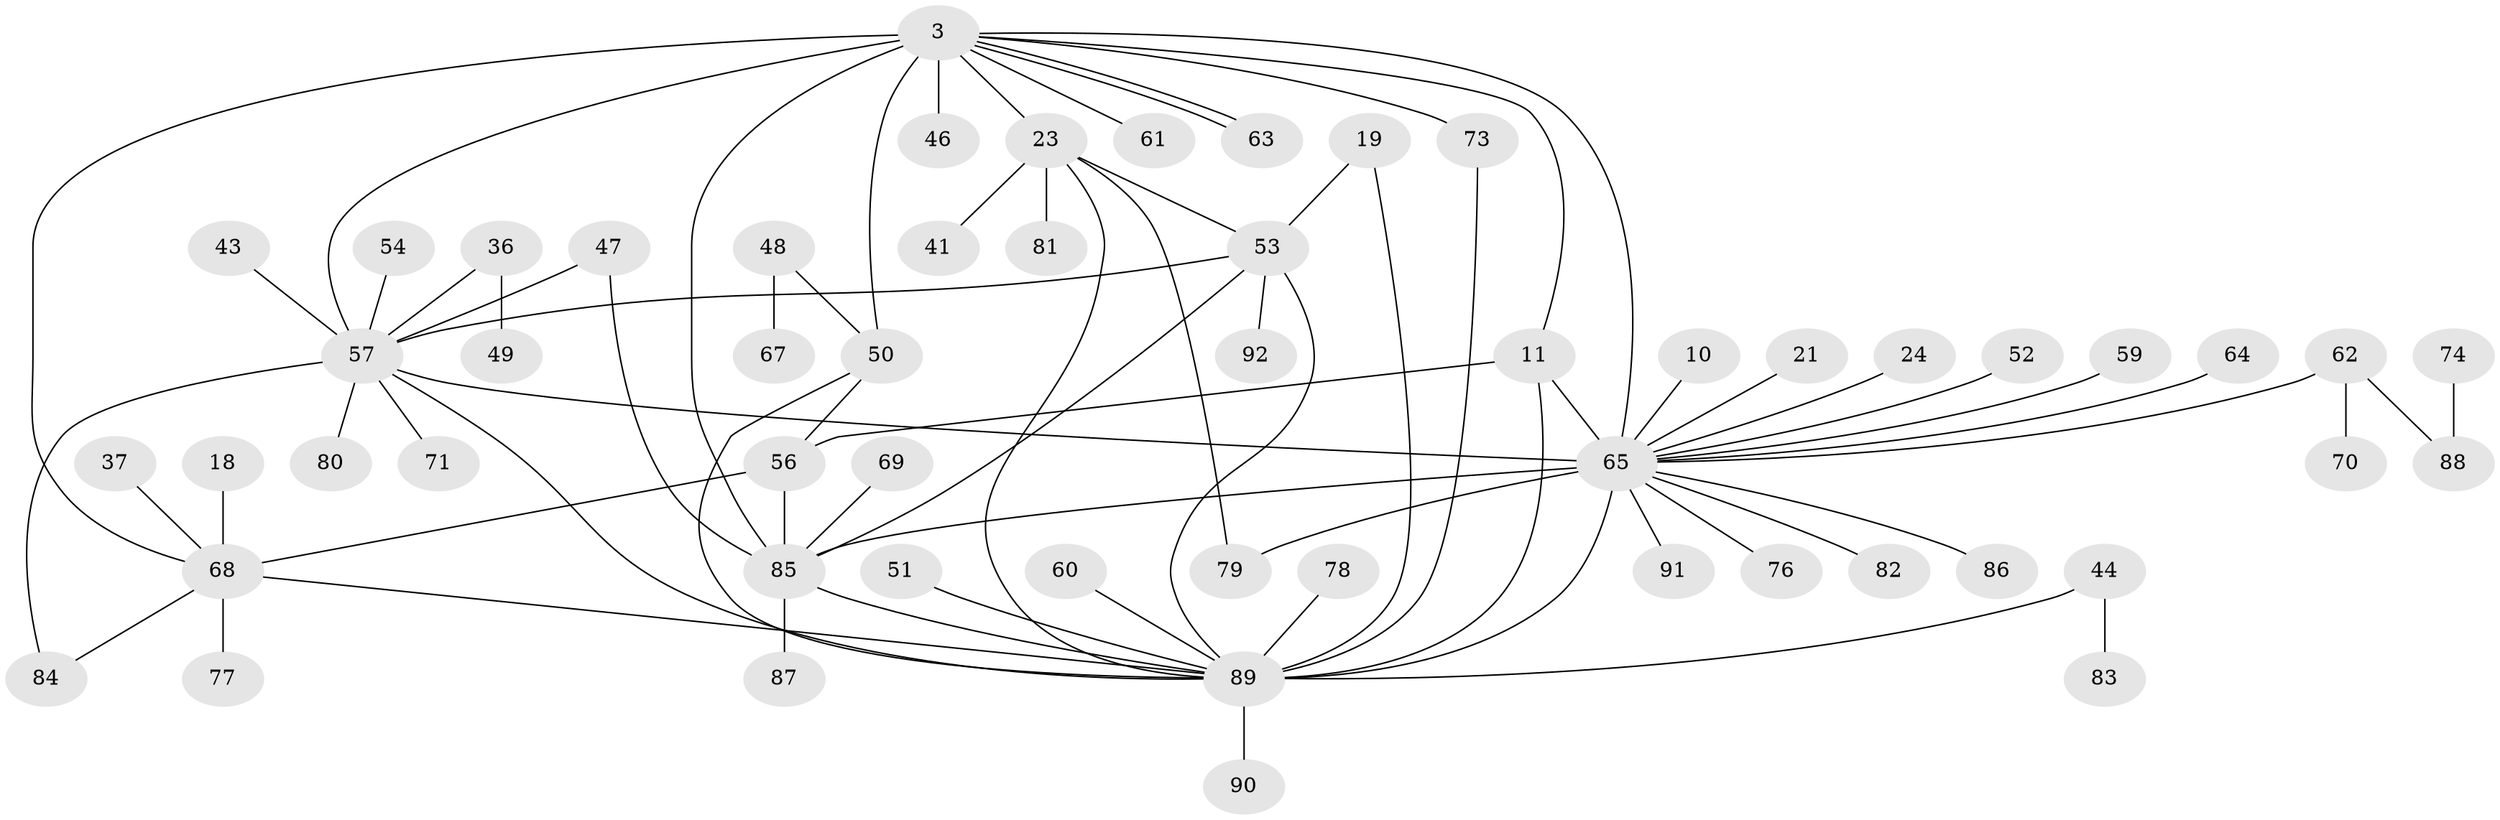 // original degree distribution, {19: 0.010869565217391304, 3: 0.13043478260869565, 29: 0.010869565217391304, 12: 0.010869565217391304, 2: 0.20652173913043478, 5: 0.05434782608695652, 6: 0.05434782608695652, 1: 0.40217391304347827, 4: 0.07608695652173914, 10: 0.010869565217391304, 7: 0.021739130434782608, 8: 0.010869565217391304}
// Generated by graph-tools (version 1.1) at 2025/51/03/04/25 21:51:06]
// undirected, 55 vertices, 75 edges
graph export_dot {
graph [start="1"]
  node [color=gray90,style=filled];
  3;
  10;
  11 [super="+9"];
  18;
  19;
  21;
  23 [super="+20"];
  24;
  36;
  37;
  41;
  43;
  44;
  46;
  47;
  48;
  49;
  50 [super="+30"];
  51;
  52;
  53 [super="+32"];
  54;
  56 [super="+13"];
  57 [super="+42"];
  59;
  60;
  61;
  62 [super="+31"];
  63;
  64;
  65 [super="+12+27"];
  67;
  68 [super="+14+25+39"];
  69;
  70;
  71;
  73 [super="+5"];
  74;
  76;
  77;
  78;
  79 [super="+40"];
  80;
  81;
  82;
  83;
  84;
  85 [super="+55+35"];
  86;
  87;
  88 [super="+34"];
  89 [super="+75+72+45+58+66"];
  90;
  91;
  92;
  3 -- 11;
  3 -- 23 [weight=2];
  3 -- 46;
  3 -- 57 [weight=4];
  3 -- 61;
  3 -- 63;
  3 -- 63;
  3 -- 65 [weight=5];
  3 -- 85 [weight=5];
  3 -- 68;
  3 -- 50 [weight=2];
  3 -- 73;
  10 -- 65;
  11 -- 56;
  11 -- 89;
  11 -- 65;
  18 -- 68;
  19 -- 53;
  19 -- 89;
  21 -- 65;
  23 -- 53 [weight=3];
  23 -- 81;
  23 -- 41;
  23 -- 79;
  23 -- 89 [weight=2];
  24 -- 65;
  36 -- 49;
  36 -- 57;
  37 -- 68;
  43 -- 57;
  44 -- 83;
  44 -- 89;
  47 -- 57;
  47 -- 85;
  48 -- 67;
  48 -- 50;
  50 -- 89 [weight=2];
  50 -- 56;
  51 -- 89;
  52 -- 65;
  53 -- 92;
  53 -- 57;
  53 -- 85 [weight=2];
  53 -- 89;
  54 -- 57;
  56 -- 68;
  56 -- 85;
  57 -- 71;
  57 -- 80;
  57 -- 84;
  57 -- 65;
  57 -- 89;
  59 -- 65;
  60 -- 89;
  62 -- 65 [weight=2];
  62 -- 70;
  62 -- 88;
  64 -- 65;
  65 -- 91;
  65 -- 76;
  65 -- 82;
  65 -- 85;
  65 -- 86;
  65 -- 79;
  65 -- 89 [weight=7];
  68 -- 77;
  68 -- 89 [weight=2];
  68 -- 84;
  69 -- 85;
  73 -- 89;
  74 -- 88;
  78 -- 89;
  85 -- 87;
  85 -- 89 [weight=2];
  89 -- 90;
}
